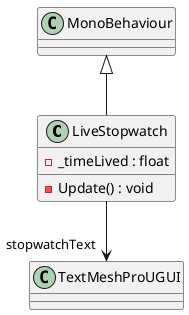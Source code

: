 @startuml
class LiveStopwatch {
    - _timeLived : float
    - Update() : void
}
MonoBehaviour <|-- LiveStopwatch
LiveStopwatch --> "stopwatchText" TextMeshProUGUI
@enduml

